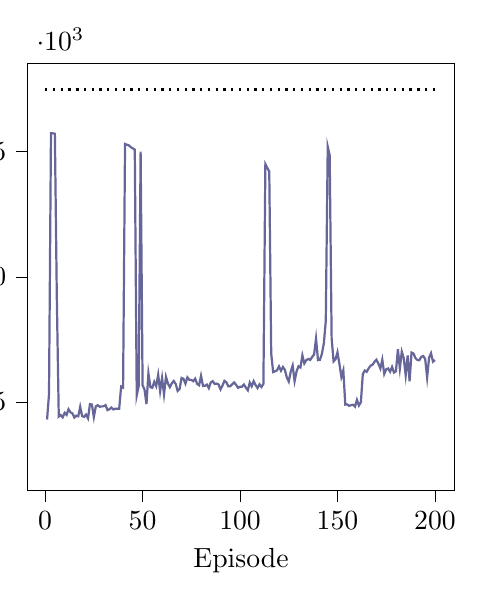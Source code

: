% This file was created by tikzplotlib v0.9.1.
\begin{tikzpicture}[trim axis right,trim axis left]

\definecolor{color0}{rgb}{0.122,0.467,0.706}

\begin{axis}[
compat=newest,
tick align=outside,
tick pos=left,
x grid style={white!69.02!black},
xmin=-8.95, xmax=209.95,
xtick style={color=black},
y grid style={white!69.02!black},
ymin=-8500, ymax=8500,
ytick style={color=black},
scaled y ticks=true,
scaled y ticks=base 10:-3,
width=7cm,
height=7cm,
xlabel=Episode,
ylabel=Reward,
y label style={at={(-0.2,0.5)}}
]

\addplot[thick, black, dotted, domain=0:200] {7461.75};

\addplot [thick, blue!20!gray]
table {%
1 -5683.549
2 -4664.836
3 5722.89
4 5719.381
5 5701.208
6 -816.427
7 -5565.564
8 -5505.11
9 -5599.37
10 -5420.977
11 -5500.292
12 -5274.421
13 -5398.597
14 -5438.068
15 -5605.79
16 -5533.401
17 -5555.46
18 -5176.754
19 -5548.875
20 -5579.417
21 -5487.715
22 -5636.912
23 -5071.546
24 -5086.616
25 -5588.332
26 -5164.263
27 -5112.38
28 -5177.606
29 -5160.697
30 -5159.421
31 -5110.478
32 -5310.099
33 -5272.8
34 -5209.825
35 -5284.523
36 -5250.458
37 -5258.44
38 -5255.324
39 -4371.233
40 -4412.07
41 5296.095
42 5264.211
43 5238.384
44 5165.1
45 5120.445
46 5068.085
47 -4726.51
48 -4356.664
49 4987.688
50 -4319.567
51 -4485.589
52 -5071.108
53 -3846.776
54 -4394.471
55 -4419.414
56 -4181.112
57 -4355.256
58 -3899.805
59 -4557.381
60 -4026.93
61 -4686.435
62 -3984.335
63 -4246.439
64 -4396.694
65 -4239.664
66 -4147.508
67 -4270.243
68 -4546.316
69 -4466.883
70 -4028.834
71 -4061.358
72 -4254.909
73 -4005.063
74 -4103.085
75 -4104.69
76 -4156.941
77 -4056.961
78 -4265.344
79 -4319.178
80 -3942.459
81 -4345.363
82 -4341.28
83 -4291.704
84 -4435.489
85 -4204.66
86 -4156.441
87 -4267.117
88 -4252.471
89 -4289.652
90 -4482.625
91 -4331.802
92 -4144.517
93 -4200.469
94 -4364.12
95 -4360.944
96 -4276.963
97 -4205.759
98 -4304.623
99 -4421.785
100 -4373.67
101 -4376.084
102 -4290.088
103 -4414.034
104 -4521.647
105 -4211.774
106 -4362.305
107 -4156.319
108 -4313.948
109 -4429.974
110 -4283.751
111 -4388.098
112 -4264.941
113 4493.196
114 4339.388
115 4200.798
116 -3059.578
117 -3793.178
118 -3763.293
119 -3725.331
120 -3567.453
121 -3740.166
122 -3590.545
123 -3704.722
124 -4005.181
125 -4171.422
126 -3781.308
127 -3535.761
128 -4155.898
129 -3771.616
130 -3564.249
131 -3612.769
132 -3129.078
133 -3451.859
134 -3318.223
135 -3271.044
136 -3311.74
137 -3192.026
138 -3094.539
139 -2456.184
140 -3318.06
141 -3304.564
142 -3067.449
143 -2651.554
144 -1753.795
145 5188.76
146 4846.675
147 -2444.455
148 -3366.864
149 -3285.573
150 -3002.448
151 -3470.273
152 -3990.009
153 -3721.36
154 -5089.466
155 -5083.823
156 -5139.534
157 -5112.824
158 -5094.474
159 -5172.236
160 -4901.767
161 -5126.598
162 -4997.195
163 -3875.583
164 -3732.008
165 -3782.043
166 -3643.845
167 -3538.48
168 -3499.875
169 -3384.336
170 -3300.356
171 -3461.506
172 -3649.192
173 -3297.677
174 -3867.855
175 -3684.266
176 -3649.026
177 -3778.979
178 -3586.167
179 -3812.763
180 -3760.775
181 -2885.227
182 -3649.232
183 -2981.239
184 -3242.809
185 -3922.333
186 -3135.856
187 -4156.937
188 -3015.487
189 -3054.351
190 -3234.992
191 -3314.503
192 -3321.25
193 -3183.989
194 -3155.055
195 -3272.746
196 -4009.196
197 -3218.939
198 -3043.657
199 -3379.145
200 -3314.806
};
\end{axis}

\end{tikzpicture}
